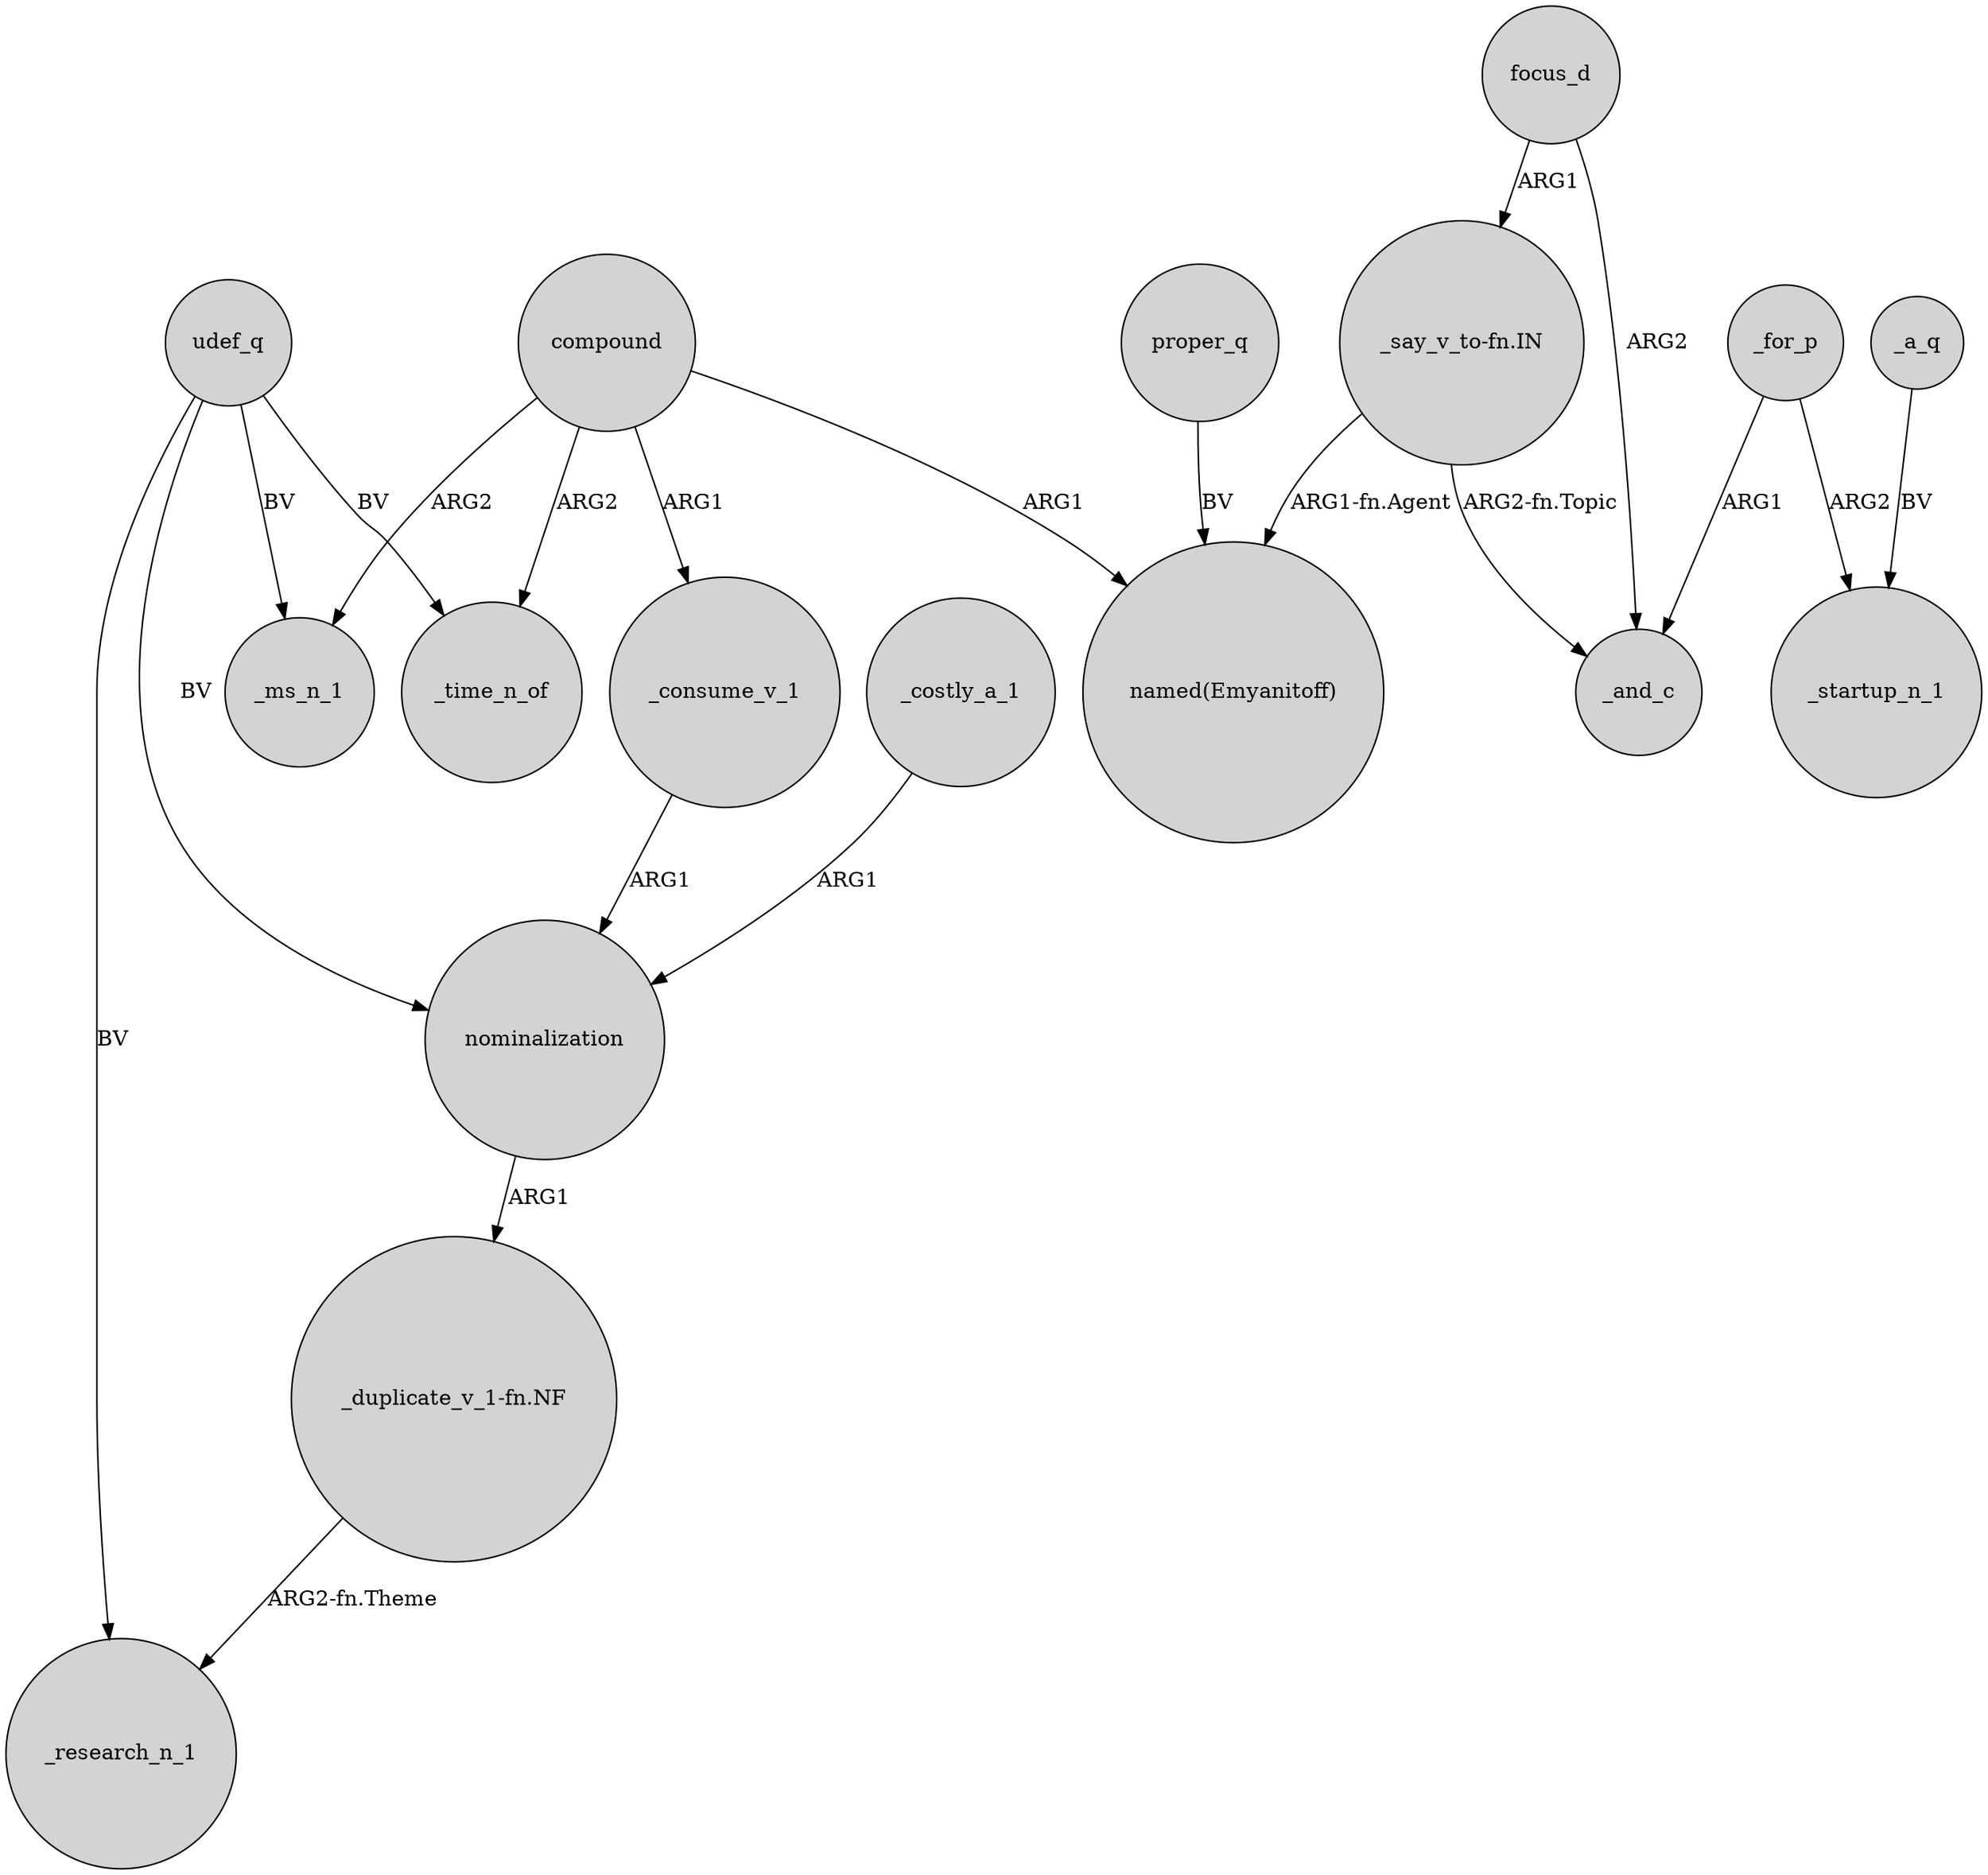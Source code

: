 digraph {
	node [shape=circle style=filled]
	"_say_v_to-fn.IN" -> "named(Emyanitoff)" [label="ARG1-fn.Agent"]
	_costly_a_1 -> nominalization [label=ARG1]
	udef_q -> _research_n_1 [label=BV]
	_a_q -> _startup_n_1 [label=BV]
	compound -> _consume_v_1 [label=ARG1]
	compound -> _ms_n_1 [label=ARG2]
	focus_d -> _and_c [label=ARG2]
	compound -> "named(Emyanitoff)" [label=ARG1]
	"_duplicate_v_1-fn.NF" -> _research_n_1 [label="ARG2-fn.Theme"]
	proper_q -> "named(Emyanitoff)" [label=BV]
	udef_q -> _ms_n_1 [label=BV]
	_consume_v_1 -> nominalization [label=ARG1]
	_for_p -> _startup_n_1 [label=ARG2]
	udef_q -> _time_n_of [label=BV]
	"_say_v_to-fn.IN" -> _and_c [label="ARG2-fn.Topic"]
	compound -> _time_n_of [label=ARG2]
	udef_q -> nominalization [label=BV]
	nominalization -> "_duplicate_v_1-fn.NF" [label=ARG1]
	focus_d -> "_say_v_to-fn.IN" [label=ARG1]
	_for_p -> _and_c [label=ARG1]
}
